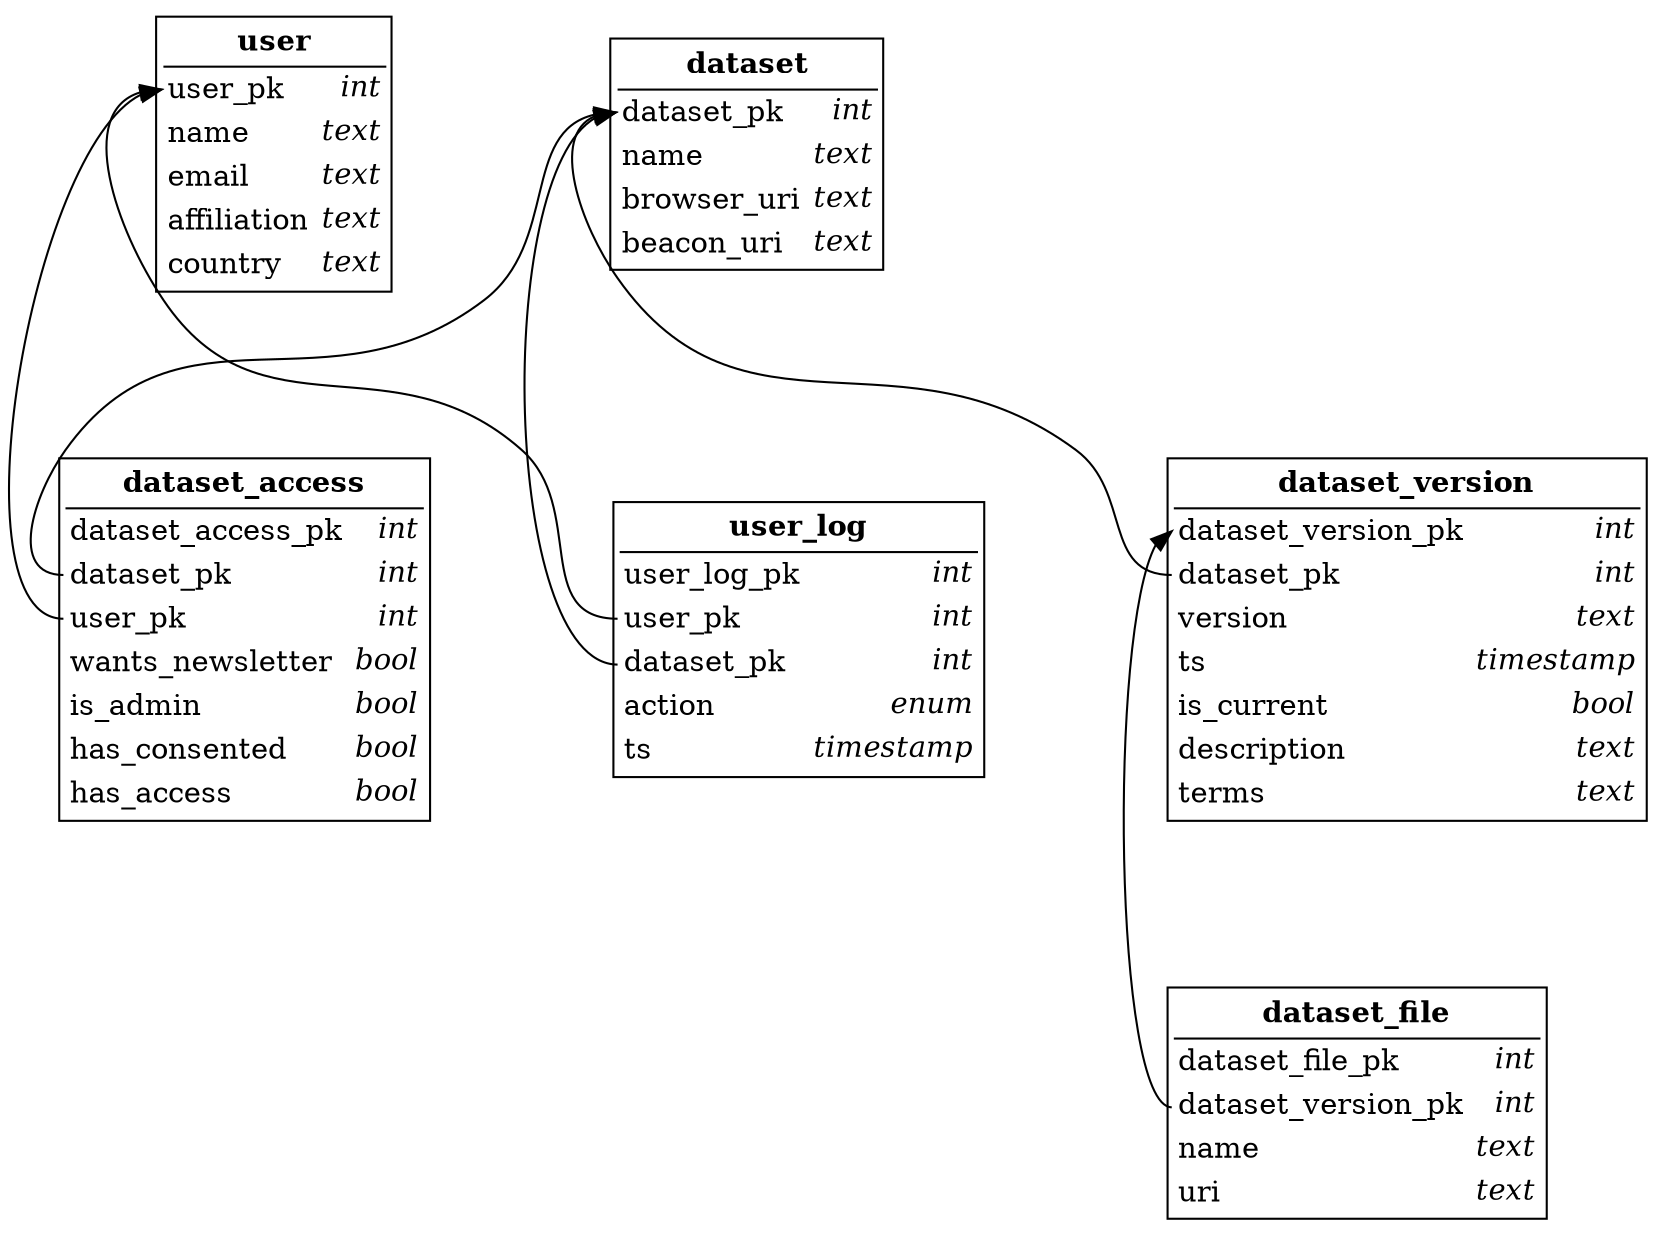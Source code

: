 digraph {
    ranksep=1 nodesep=1 rankdir=BT
    node [ shape = none ]
    /*
    subgraph cluster0 {
        user_log_old [ label="{user_log|pk\lemail\laction\lts\l}" ]
        users_old [ label="{users|pk\lusername\lemail\ldownload_count\lswefreq_admin\laffiliation\lfull_user\lcreate_date\lcountry\lnewsletter\l}" ]
        label = "Old schema"
    }
    */
        user [ label=<<table border="1" cellborder="0" align="left">
            <tr><td border="1" sides="b" colspan="2"><b>user</b></td></tr>
            <tr><td align="left" port="pk">user_pk</td><td align="right"><i>int</i></td></tr>
            <tr><td align="left">name</td><td align="right"><i>text</i></td></tr>
            <tr><td align="left" port="email">email</td><td align="right"><i>text</i></td></tr>
            <tr><td align="left">affiliation</td><td align="right"><i>text</i></td></tr>
            <tr><td align="left">country</td><td align="right"><i>text</i></td></tr>
            </table>> ];

        dataset [ label=<<table border="1" cellborder="0">
            <tr><td border="1" sides="b" colspan="2"><b>dataset</b></td></tr>
            <tr><td align="left" port="pk">dataset_pk</td><td align="right"><i>int</i></td></tr>
            <tr><td align="left">name</td>                <td align="right"><i>text</i></td></tr>
            <tr><td align="left">browser_uri</td>         <td align="right"><i>text</i></td></tr>
            <tr><td align="left">beacon_uri</td>          <td align="right"><i>text</i></td></tr>
            </table>> ];

        user_log [ label=<<table border="1" cellborder="0">
            <tr><td border="1" sides="b" colspan="2"><b>user_log</b></td></tr>
            <tr><td align="left" port="user_log_pk">user_log_pk</td><td align="right"><i>int</i></td></tr>
            <tr><td align="left" port="user_pk">user_pk</td><td align="right"><i>int</i></td></tr>
            <tr><td align="left" port="dataset">dataset_pk</td><td align="right"><i>int</i></td></tr>
            <tr><td align="left">action</td><td align="right"><i>enum</i></td></tr>
            <tr><td align="left">ts</td><td align="right"><i>timestamp</i></td></tr>
            </table>> ];

        dataset_access [ label=<<table border="1" cellborder="0">
            <tr><td border="1" sides="b" colspan="2"><b>dataset_access</b></td></tr>
            <tr><td align="left">dataset_access_pk</td><td align="right"><i>int</i></td></tr>
            <tr><td align="left" port="dataset">dataset_pk</td><td align="right"><i>int</i></td></tr>
            <tr><td align="left" port="user">user_pk</td><td align="right"><i>int</i></td></tr>
            <tr><td align="left">wants_newsletter</td><td align="right"><i>bool</i></td></tr>
            <tr><td align="left">is_admin</td><td align="right"><i>bool</i></td></tr>
            <tr><td align="left">has_consented</td><td align="right"><i>bool</i></td></tr>
            <tr><td align="left">has_access</td><td align="right"><i>bool</i></td></tr>
            </table>> ];


        dataset_version [ label=<<table border="1" cellborder="0">
            <tr><td border="1" sides="b" colspan="2"><b>dataset_version</b></td></tr>
            <tr><td align="left" port="pk">dataset_version_pk</td><td align="right"><i>int</i></td></tr>
            <tr><td align="left" port="dataset">dataset_pk</td><td align="right"><i>int</i></td></tr>
            <tr><td align="left">version</td><td align="right"><i>text</i></td></tr>
            <tr><td align="left">ts</td><td align="right"><i>timestamp</i></td></tr>
            <tr><td align="left">is_current</td><td align="right"><i>bool</i></td></tr>
            <tr><td align="left">description</td><td align="right"><i>text</i></td></tr>
            <tr><td align="left">terms</td><td align="right"><i>text</i></td></tr>
            </table>> ];

        dataset_file [ label=<<table border="1" cellborder="0">
            <tr><td border="1" sides="b" colspan="2"><b>dataset_file</b></td></tr>
            <tr><td align="left" port="pk">dataset_file_pk</td><td align="right"><i>int</i></td></tr>
            <tr><td align="left" port="dv">dataset_version_pk</td><td align="right"><i>int</i></td></tr>
            <tr><td align="left">name</td><td align="right"><i>text</i></td></tr>
            <tr><td align="left">uri</td><td align="right"><i>text</i></td></tr>
            </table>> ];
    

        user_log:user_pk -> user:pk;
        dataset_access:user -> user:pk
        dataset_access:dataset -> dataset:pk
        dataset_version:dataset -> dataset:pk
        dataset_file:dv -> dataset_version:pk
        user_log:dataset -> dataset:pk

}
